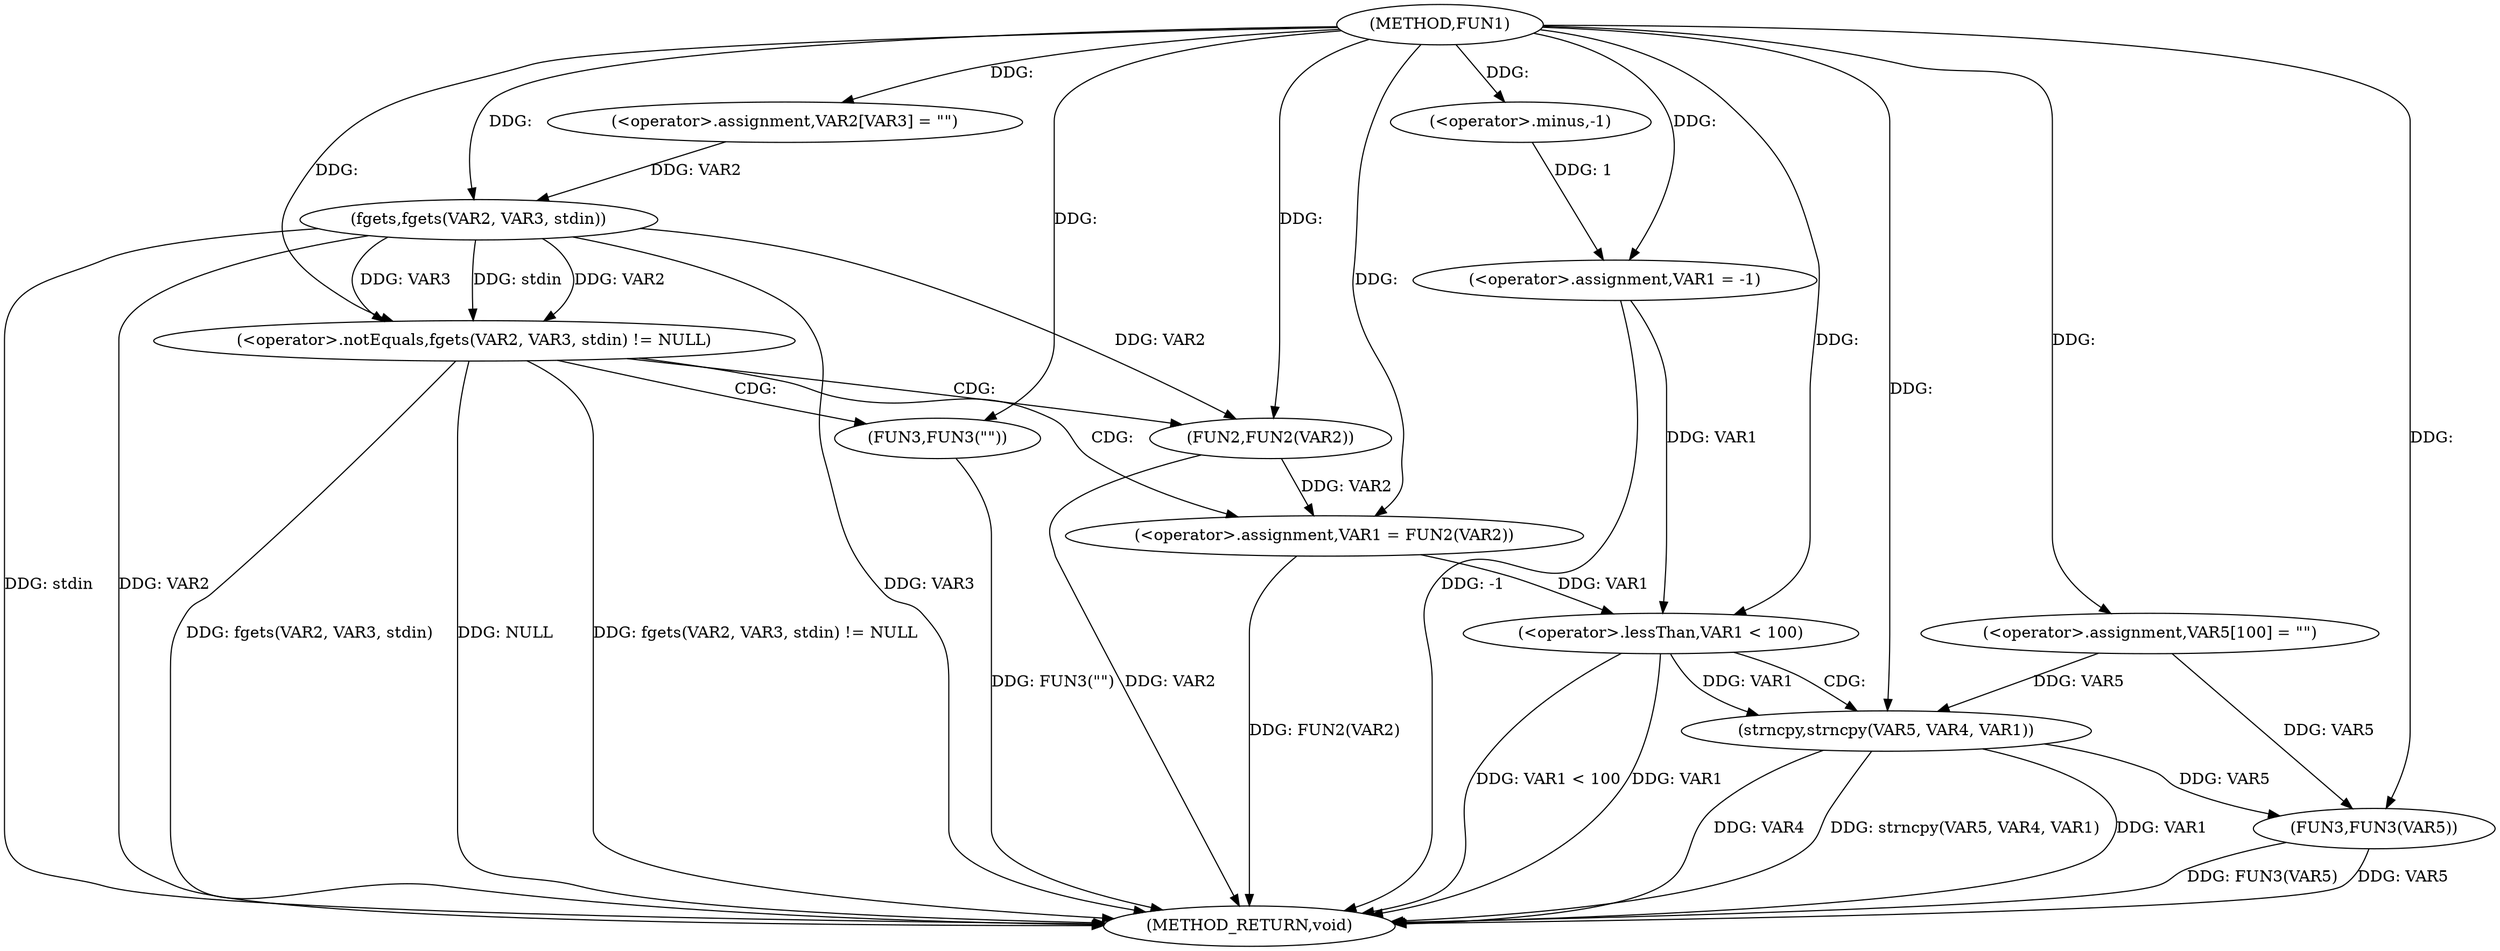 digraph FUN1 {  
"1000100" [label = "(METHOD,FUN1)" ]
"1000145" [label = "(METHOD_RETURN,void)" ]
"1000103" [label = "(<operator>.assignment,VAR1 = -1)" ]
"1000105" [label = "(<operator>.minus,-1)" ]
"1000109" [label = "(<operator>.assignment,VAR2[VAR3] = \"\")" ]
"1000113" [label = "(<operator>.notEquals,fgets(VAR2, VAR3, stdin) != NULL)" ]
"1000114" [label = "(fgets,fgets(VAR2, VAR3, stdin))" ]
"1000120" [label = "(<operator>.assignment,VAR1 = FUN2(VAR2))" ]
"1000122" [label = "(FUN2,FUN2(VAR2))" ]
"1000126" [label = "(FUN3,FUN3(\"\"))" ]
"1000131" [label = "(<operator>.assignment,VAR5[100] = \"\")" ]
"1000135" [label = "(<operator>.lessThan,VAR1 < 100)" ]
"1000139" [label = "(strncpy,strncpy(VAR5, VAR4, VAR1))" ]
"1000143" [label = "(FUN3,FUN3(VAR5))" ]
  "1000114" -> "1000145"  [ label = "DDG: stdin"] 
  "1000126" -> "1000145"  [ label = "DDG: FUN3(\"\")"] 
  "1000139" -> "1000145"  [ label = "DDG: VAR1"] 
  "1000103" -> "1000145"  [ label = "DDG: -1"] 
  "1000113" -> "1000145"  [ label = "DDG: fgets(VAR2, VAR3, stdin)"] 
  "1000114" -> "1000145"  [ label = "DDG: VAR2"] 
  "1000113" -> "1000145"  [ label = "DDG: NULL"] 
  "1000114" -> "1000145"  [ label = "DDG: VAR3"] 
  "1000122" -> "1000145"  [ label = "DDG: VAR2"] 
  "1000139" -> "1000145"  [ label = "DDG: VAR4"] 
  "1000139" -> "1000145"  [ label = "DDG: strncpy(VAR5, VAR4, VAR1)"] 
  "1000143" -> "1000145"  [ label = "DDG: VAR5"] 
  "1000135" -> "1000145"  [ label = "DDG: VAR1 < 100"] 
  "1000113" -> "1000145"  [ label = "DDG: fgets(VAR2, VAR3, stdin) != NULL"] 
  "1000143" -> "1000145"  [ label = "DDG: FUN3(VAR5)"] 
  "1000135" -> "1000145"  [ label = "DDG: VAR1"] 
  "1000120" -> "1000145"  [ label = "DDG: FUN2(VAR2)"] 
  "1000105" -> "1000103"  [ label = "DDG: 1"] 
  "1000100" -> "1000103"  [ label = "DDG: "] 
  "1000100" -> "1000105"  [ label = "DDG: "] 
  "1000100" -> "1000109"  [ label = "DDG: "] 
  "1000114" -> "1000113"  [ label = "DDG: VAR2"] 
  "1000114" -> "1000113"  [ label = "DDG: VAR3"] 
  "1000114" -> "1000113"  [ label = "DDG: stdin"] 
  "1000109" -> "1000114"  [ label = "DDG: VAR2"] 
  "1000100" -> "1000114"  [ label = "DDG: "] 
  "1000100" -> "1000113"  [ label = "DDG: "] 
  "1000122" -> "1000120"  [ label = "DDG: VAR2"] 
  "1000100" -> "1000120"  [ label = "DDG: "] 
  "1000114" -> "1000122"  [ label = "DDG: VAR2"] 
  "1000100" -> "1000122"  [ label = "DDG: "] 
  "1000100" -> "1000126"  [ label = "DDG: "] 
  "1000100" -> "1000131"  [ label = "DDG: "] 
  "1000103" -> "1000135"  [ label = "DDG: VAR1"] 
  "1000120" -> "1000135"  [ label = "DDG: VAR1"] 
  "1000100" -> "1000135"  [ label = "DDG: "] 
  "1000131" -> "1000139"  [ label = "DDG: VAR5"] 
  "1000100" -> "1000139"  [ label = "DDG: "] 
  "1000135" -> "1000139"  [ label = "DDG: VAR1"] 
  "1000131" -> "1000143"  [ label = "DDG: VAR5"] 
  "1000139" -> "1000143"  [ label = "DDG: VAR5"] 
  "1000100" -> "1000143"  [ label = "DDG: "] 
  "1000113" -> "1000120"  [ label = "CDG: "] 
  "1000113" -> "1000122"  [ label = "CDG: "] 
  "1000113" -> "1000126"  [ label = "CDG: "] 
  "1000135" -> "1000139"  [ label = "CDG: "] 
}
